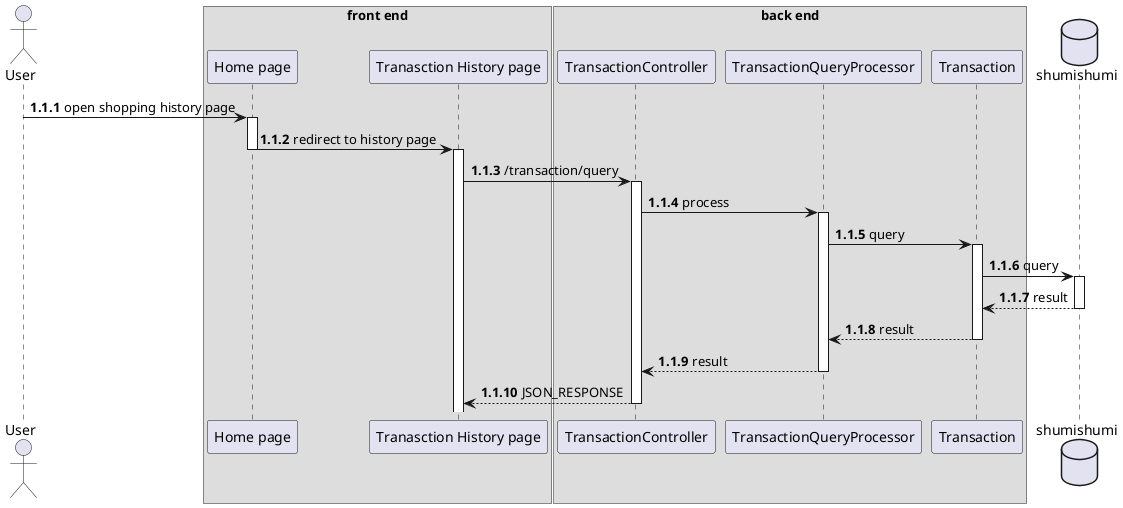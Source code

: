 @startuml template
autonumber 1.1.1

actor User as u

box "front end"
participant "Home page" as home
participant "Tranasction History page" as history
end box

box "back end"
participant "TransactionController" as tc
participant "TransactionQueryProcessor" as proc

participant Transaction as trx
end box

database shumishumi as db

u -> home++ : open shopping history page
home -> history --++ : redirect to history page

history -> tc++ : /transaction/query
tc -> proc++ : process
proc -> trx++ : query
trx -> db++ : query
return result
return result
return result
return JSON_RESPONSE

@enduml